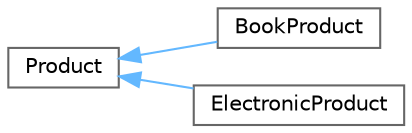 digraph "Graphical Class Hierarchy"
{
 // LATEX_PDF_SIZE
  bgcolor="transparent";
  edge [fontname=Helvetica,fontsize=10,labelfontname=Helvetica,labelfontsize=10];
  node [fontname=Helvetica,fontsize=10,shape=box,height=0.2,width=0.4];
  rankdir="LR";
  Node0 [id="Node000000",label="Product",height=0.2,width=0.4,color="grey40", fillcolor="white", style="filled",URL="$class_product.html",tooltip="Базовый класс, представляющий товар"];
  Node0 -> Node1 [id="edge1_Node000000_Node000001",dir="back",color="steelblue1",style="solid",tooltip=" "];
  Node1 [id="Node000001",label="BookProduct",height=0.2,width=0.4,color="grey40", fillcolor="white", style="filled",URL="$class_book_product.html",tooltip="Класс, представляющий книжный товар"];
  Node0 -> Node2 [id="edge2_Node000000_Node000002",dir="back",color="steelblue1",style="solid",tooltip=" "];
  Node2 [id="Node000002",label="ElectronicProduct",height=0.2,width=0.4,color="grey40", fillcolor="white", style="filled",URL="$class_electronic_product.html",tooltip="Класс, представляющий электронный товар"];
}
